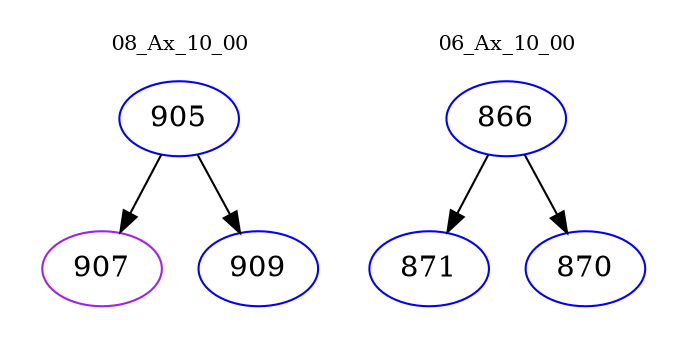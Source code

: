 digraph{
subgraph cluster_0 {
color = white
label = "08_Ax_10_00";
fontsize=10;
T0_905 [label="905", color="blue"]
T0_905 -> T0_907 [color="black"]
T0_907 [label="907", color="purple"]
T0_905 -> T0_909 [color="black"]
T0_909 [label="909", color="blue"]
}
subgraph cluster_1 {
color = white
label = "06_Ax_10_00";
fontsize=10;
T1_866 [label="866", color="blue"]
T1_866 -> T1_871 [color="black"]
T1_871 [label="871", color="blue"]
T1_866 -> T1_870 [color="black"]
T1_870 [label="870", color="blue"]
}
}
